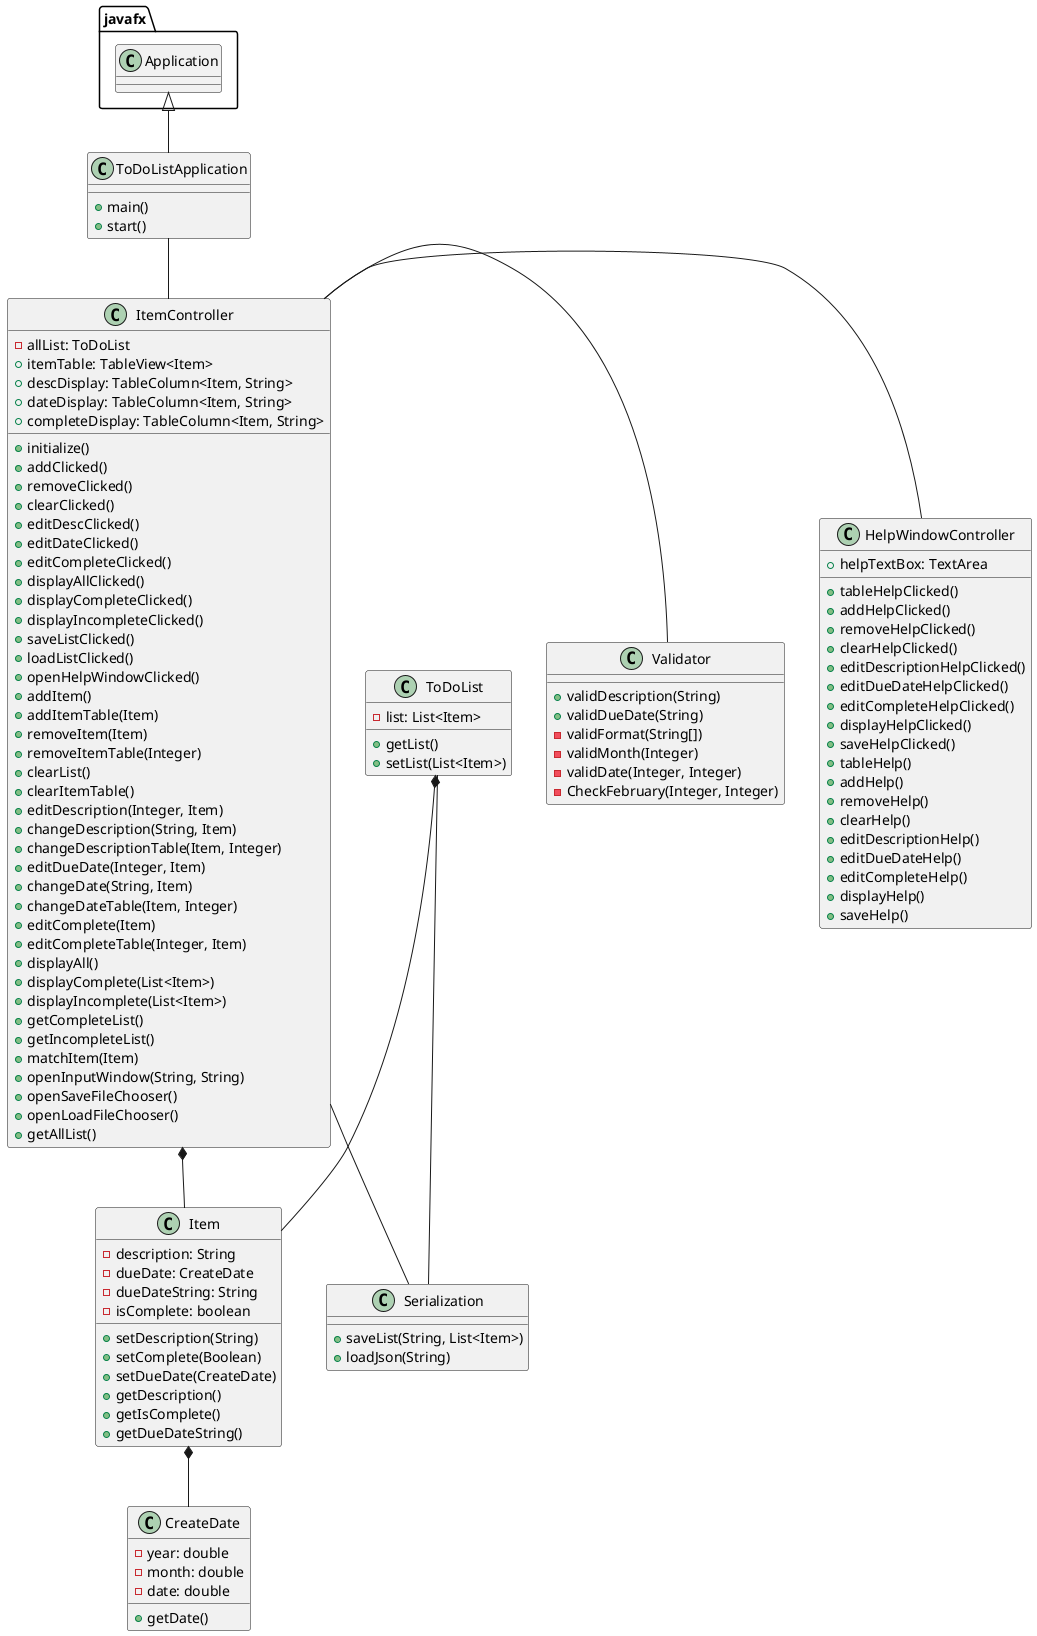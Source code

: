 @startuml
@startuml

class ToDoListApplication {
    + main()
    + start()
}
class ItemController {
    - allList: ToDoList
    + itemTable: TableView<Item>
    + descDisplay: TableColumn<Item, String>
    + dateDisplay: TableColumn<Item, String>
    + completeDisplay: TableColumn<Item, String>
    + initialize()
    + addClicked()
    + removeClicked()
    + clearClicked()
    + editDescClicked()
    + editDateClicked()
    + editCompleteClicked()
    + displayAllClicked()
    + displayCompleteClicked()
    + displayIncompleteClicked()
    + saveListClicked()
    + loadListClicked()
    + openHelpWindowClicked()
    + addItem()
    + addItemTable(Item)
    + removeItem(Item)
    + removeItemTable(Integer)
    + clearList()
    + clearItemTable()
    + editDescription(Integer, Item)
    + changeDescription(String, Item)
    + changeDescriptionTable(Item, Integer)
    + editDueDate(Integer, Item)
    + changeDate(String, Item)
    + changeDateTable(Item, Integer)
    + editComplete(Item)
    + editCompleteTable(Integer, Item)
    + displayAll()
    + displayComplete(List<Item>)
    + displayIncomplete(List<Item>)
    + getCompleteList()
    + getIncompleteList()
    + matchItem(Item)
    + openInputWindow(String, String)
    + openSaveFileChooser()
    + openLoadFileChooser()
    + getAllList()
}

class HelpWindowController {
    + helpTextBox: TextArea
    + tableHelpClicked()
    + addHelpClicked()
    + removeHelpClicked()
    + clearHelpClicked()
    + editDescriptionHelpClicked()
    + editDueDateHelpClicked()
    + editCompleteHelpClicked()
    + displayHelpClicked()
    + saveHelpClicked()
    + tableHelp()
    + addHelp()
    + removeHelp()
    + clearHelp()
    + editDescriptionHelp()
    + editDueDateHelp()
    + editCompleteHelp()
    + displayHelp()
    + saveHelp()
}
class Item {
    - description: String
    - dueDate: CreateDate
    - dueDateString: String
    - isComplete: boolean
    + setDescription(String)
    + setComplete(Boolean)
    + setDueDate(CreateDate)
    + getDescription()
    + getIsComplete()
    + getDueDateString()
}
class CreateDate {
    - year: double
    - month: double
    - date: double
    + getDate()
}

class Validator {
    + validDescription(String)
    + validDueDate(String)
    - validFormat(String[])
    - validMonth(Integer)
    - validDate(Integer, Integer)
    - CheckFebruary(Integer, Integer)
}
class ToDoList {
    - list: List<Item>
    + getList()
    + setList(List<Item>)
}
class Serialization {
    + saveList(String, List<Item>)
    + loadJson(String)
}

javafx.Application <|-- ToDoListApplication
ToDoListApplication -- ItemController
ItemController -- Serialization
ItemController - HelpWindowController
ItemController *-- Item
ItemController - Validator
ToDoList *-- Item
ToDoList -- Serialization
Item *-- CreateDate
@enduml